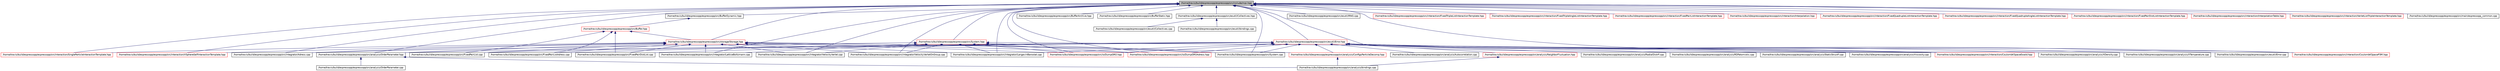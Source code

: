 digraph G
{
  edge [fontname="Helvetica",fontsize="10",labelfontname="Helvetica",labelfontsize="10"];
  node [fontname="Helvetica",fontsize="10",shape=record];
  Node1 [label="/home/travis/build/espressopp/espressopp/src/include/mpi.hpp",height=0.2,width=0.4,color="black", fillcolor="grey75", style="filled" fontcolor="black"];
  Node1 -> Node2 [dir="back",color="midnightblue",fontsize="10",style="solid",fontname="Helvetica"];
  Node2 [label="/home/travis/build/espressopp/espressopp/src/analysis/OrderParameter.hpp",height=0.2,width=0.4,color="black", fillcolor="white", style="filled",URL="$OrderParameter_8hpp.html"];
  Node2 -> Node3 [dir="back",color="midnightblue",fontsize="10",style="solid",fontname="Helvetica"];
  Node3 [label="/home/travis/build/espressopp/espressopp/src/analysis/bindings.cpp",height=0.2,width=0.4,color="black", fillcolor="white", style="filled",URL="$analysis_2bindings_8cpp.html"];
  Node2 -> Node4 [dir="back",color="midnightblue",fontsize="10",style="solid",fontname="Helvetica"];
  Node4 [label="/home/travis/build/espressopp/espressopp/src/analysis/OrderParameter.cpp",height=0.2,width=0.4,color="black", fillcolor="white", style="filled",URL="$OrderParameter_8cpp.html"];
  Node1 -> Node5 [dir="back",color="midnightblue",fontsize="10",style="solid",fontname="Helvetica"];
  Node5 [label="/home/travis/build/espressopp/espressopp/src/BufferDynamic.hpp",height=0.2,width=0.4,color="black", fillcolor="white", style="filled",URL="$BufferDynamic_8hpp.html"];
  Node5 -> Node6 [dir="back",color="midnightblue",fontsize="10",style="solid",fontname="Helvetica"];
  Node6 [label="/home/travis/build/espressopp/espressopp/src/Buffer.hpp",height=0.2,width=0.4,color="red", fillcolor="white", style="filled",URL="$Buffer_8hpp.html"];
  Node6 -> Node7 [dir="back",color="midnightblue",fontsize="10",style="solid",fontname="Helvetica"];
  Node7 [label="/home/travis/build/espressopp/espressopp/src/storage/Storage.hpp",height=0.2,width=0.4,color="red", fillcolor="white", style="filled",URL="$Storage_8hpp.html"];
  Node7 -> Node8 [dir="back",color="midnightblue",fontsize="10",style="solid",fontname="Helvetica"];
  Node8 [label="/home/travis/build/espressopp/espressopp/src/analysis/ConfigsParticleDecomp.hpp",height=0.2,width=0.4,color="red", fillcolor="white", style="filled",URL="$ConfigsParticleDecomp_8hpp.html"];
  Node8 -> Node3 [dir="back",color="midnightblue",fontsize="10",style="solid",fontname="Helvetica"];
  Node7 -> Node2 [dir="back",color="midnightblue",fontsize="10",style="solid",fontname="Helvetica"];
  Node7 -> Node9 [dir="back",color="midnightblue",fontsize="10",style="solid",fontname="Helvetica"];
  Node9 [label="/home/travis/build/espressopp/espressopp/src/FixedPairDistList.cpp",height=0.2,width=0.4,color="black", fillcolor="white", style="filled",URL="$FixedPairDistList_8cpp.html"];
  Node7 -> Node10 [dir="back",color="midnightblue",fontsize="10",style="solid",fontname="Helvetica"];
  Node10 [label="/home/travis/build/espressopp/espressopp/src/FixedPairList.cpp",height=0.2,width=0.4,color="black", fillcolor="white", style="filled",URL="$FixedPairList_8cpp.html"];
  Node7 -> Node11 [dir="back",color="midnightblue",fontsize="10",style="solid",fontname="Helvetica"];
  Node11 [label="/home/travis/build/espressopp/espressopp/src/FixedPairListAdress.cpp",height=0.2,width=0.4,color="black", fillcolor="white", style="filled",URL="$FixedPairListAdress_8cpp.html"];
  Node7 -> Node12 [dir="back",color="midnightblue",fontsize="10",style="solid",fontname="Helvetica"];
  Node12 [label="/home/travis/build/espressopp/espressopp/src/integrator/Adress.cpp",height=0.2,width=0.4,color="black", fillcolor="white", style="filled",URL="$Adress_8cpp.html"];
  Node7 -> Node13 [dir="back",color="midnightblue",fontsize="10",style="solid",fontname="Helvetica"];
  Node13 [label="/home/travis/build/espressopp/espressopp/src/integrator/LangevinBarostat.cpp",height=0.2,width=0.4,color="black", fillcolor="white", style="filled",URL="$LangevinBarostat_8cpp.html"];
  Node7 -> Node14 [dir="back",color="midnightblue",fontsize="10",style="solid",fontname="Helvetica"];
  Node14 [label="/home/travis/build/espressopp/espressopp/src/integrator/LatticeBoltzmann.cpp",height=0.2,width=0.4,color="black", fillcolor="white", style="filled",URL="$LatticeBoltzmann_8cpp.html"];
  Node7 -> Node15 [dir="back",color="midnightblue",fontsize="10",style="solid",fontname="Helvetica"];
  Node15 [label="/home/travis/build/espressopp/espressopp/src/integrator/VelocityVerlet.cpp",height=0.2,width=0.4,color="black", fillcolor="white", style="filled",URL="$VelocityVerlet_8cpp.html"];
  Node7 -> Node16 [dir="back",color="midnightblue",fontsize="10",style="solid",fontname="Helvetica"];
  Node16 [label="/home/travis/build/espressopp/espressopp/src/integrator/VelocityVerletOnGroup.cpp",height=0.2,width=0.4,color="black", fillcolor="white", style="filled",URL="$VelocityVerletOnGroup_8cpp.html"];
  Node7 -> Node17 [dir="back",color="midnightblue",fontsize="10",style="solid",fontname="Helvetica"];
  Node17 [label="/home/travis/build/espressopp/espressopp/src/interaction/SingleParticleInteractionTemplate.hpp",height=0.2,width=0.4,color="red", fillcolor="white", style="filled",URL="$SingleParticleInteractionTemplate_8hpp.html"];
  Node7 -> Node18 [dir="back",color="midnightblue",fontsize="10",style="solid",fontname="Helvetica"];
  Node18 [label="/home/travis/build/espressopp/espressopp/src/interaction/VSphereSelfInteractionTemplate.hpp",height=0.2,width=0.4,color="red", fillcolor="white", style="filled",URL="$VSphereSelfInteractionTemplate_8hpp.html"];
  Node7 -> Node19 [dir="back",color="midnightblue",fontsize="10",style="solid",fontname="Helvetica"];
  Node19 [label="/home/travis/build/espressopp/espressopp/src/io/DumpGRO.hpp",height=0.2,width=0.4,color="red", fillcolor="white", style="filled",URL="$DumpGRO_8hpp.html"];
  Node7 -> Node20 [dir="back",color="midnightblue",fontsize="10",style="solid",fontname="Helvetica"];
  Node20 [label="/home/travis/build/espressopp/espressopp/src/io/DumpGROAdress.hpp",height=0.2,width=0.4,color="red", fillcolor="white", style="filled",URL="$DumpGROAdress_8hpp.html"];
  Node7 -> Node21 [dir="back",color="midnightblue",fontsize="10",style="solid",fontname="Helvetica"];
  Node21 [label="/home/travis/build/espressopp/espressopp/src/System.cpp",height=0.2,width=0.4,color="black", fillcolor="white", style="filled",URL="$System_8cpp.html"];
  Node6 -> Node9 [dir="back",color="midnightblue",fontsize="10",style="solid",fontname="Helvetica"];
  Node6 -> Node10 [dir="back",color="midnightblue",fontsize="10",style="solid",fontname="Helvetica"];
  Node6 -> Node11 [dir="back",color="midnightblue",fontsize="10",style="solid",fontname="Helvetica"];
  Node1 -> Node22 [dir="back",color="midnightblue",fontsize="10",style="solid",fontname="Helvetica"];
  Node22 [label="/home/travis/build/espressopp/espressopp/src/BufferArchive.hpp",height=0.2,width=0.4,color="black", fillcolor="white", style="filled",URL="$BufferArchive_8hpp.html"];
  Node1 -> Node23 [dir="back",color="midnightblue",fontsize="10",style="solid",fontname="Helvetica"];
  Node23 [label="/home/travis/build/espressopp/espressopp/src/BufferStatic.hpp",height=0.2,width=0.4,color="black", fillcolor="white", style="filled",URL="$BufferStatic_8hpp.html"];
  Node1 -> Node24 [dir="back",color="midnightblue",fontsize="10",style="solid",fontname="Helvetica"];
  Node24 [label="/home/travis/build/espressopp/espressopp/src/esutil/Collectives.hpp",height=0.2,width=0.4,color="black", fillcolor="white", style="filled",URL="$Collectives_8hpp.html"];
  Node24 -> Node25 [dir="back",color="midnightblue",fontsize="10",style="solid",fontname="Helvetica"];
  Node25 [label="/home/travis/build/espressopp/espressopp/src/esutil/bindings.cpp",height=0.2,width=0.4,color="black", fillcolor="white", style="filled",URL="$esutil_2bindings_8cpp.html"];
  Node24 -> Node26 [dir="back",color="midnightblue",fontsize="10",style="solid",fontname="Helvetica"];
  Node26 [label="/home/travis/build/espressopp/espressopp/src/esutil/Collectives.cpp",height=0.2,width=0.4,color="black", fillcolor="white", style="filled",URL="$Collectives_8cpp.html"];
  Node1 -> Node27 [dir="back",color="midnightblue",fontsize="10",style="solid",fontname="Helvetica"];
  Node27 [label="/home/travis/build/espressopp/espressopp/src/esutil/Error.hpp",height=0.2,width=0.4,color="red", fillcolor="white", style="filled",URL="$Error_8hpp.html"];
  Node27 -> Node28 [dir="back",color="midnightblue",fontsize="10",style="solid",fontname="Helvetica"];
  Node28 [label="/home/travis/build/espressopp/espressopp/src/analysis/Autocorrelation.cpp",height=0.2,width=0.4,color="black", fillcolor="white", style="filled",URL="$Autocorrelation_8cpp.html"];
  Node27 -> Node8 [dir="back",color="midnightblue",fontsize="10",style="solid",fontname="Helvetica"];
  Node27 -> Node29 [dir="back",color="midnightblue",fontsize="10",style="solid",fontname="Helvetica"];
  Node29 [label="/home/travis/build/espressopp/espressopp/src/analysis/NeighborFluctuation.hpp",height=0.2,width=0.4,color="red", fillcolor="white", style="filled",URL="$NeighborFluctuation_8hpp.html"];
  Node29 -> Node3 [dir="back",color="midnightblue",fontsize="10",style="solid",fontname="Helvetica"];
  Node27 -> Node2 [dir="back",color="midnightblue",fontsize="10",style="solid",fontname="Helvetica"];
  Node27 -> Node30 [dir="back",color="midnightblue",fontsize="10",style="solid",fontname="Helvetica"];
  Node30 [label="/home/travis/build/espressopp/espressopp/src/analysis/RadialDistrF.cpp",height=0.2,width=0.4,color="black", fillcolor="white", style="filled",URL="$RadialDistrF_8cpp.html"];
  Node27 -> Node31 [dir="back",color="midnightblue",fontsize="10",style="solid",fontname="Helvetica"];
  Node31 [label="/home/travis/build/espressopp/espressopp/src/analysis/RDFatomistic.cpp",height=0.2,width=0.4,color="black", fillcolor="white", style="filled",URL="$RDFatomistic_8cpp.html"];
  Node27 -> Node32 [dir="back",color="midnightblue",fontsize="10",style="solid",fontname="Helvetica"];
  Node32 [label="/home/travis/build/espressopp/espressopp/src/analysis/StaticStructF.cpp",height=0.2,width=0.4,color="black", fillcolor="white", style="filled",URL="$StaticStructF_8cpp.html"];
  Node27 -> Node33 [dir="back",color="midnightblue",fontsize="10",style="solid",fontname="Helvetica"];
  Node33 [label="/home/travis/build/espressopp/espressopp/src/analysis/Viscosity.cpp",height=0.2,width=0.4,color="black", fillcolor="white", style="filled",URL="$Viscosity_8cpp.html"];
  Node27 -> Node34 [dir="back",color="midnightblue",fontsize="10",style="solid",fontname="Helvetica"];
  Node34 [label="/home/travis/build/espressopp/espressopp/src/analysis/XDensity.cpp",height=0.2,width=0.4,color="black", fillcolor="white", style="filled",URL="$XDensity_8cpp.html"];
  Node27 -> Node35 [dir="back",color="midnightblue",fontsize="10",style="solid",fontname="Helvetica"];
  Node35 [label="/home/travis/build/espressopp/espressopp/src/analysis/XTemperature.cpp",height=0.2,width=0.4,color="black", fillcolor="white", style="filled",URL="$XTemperature_8cpp.html"];
  Node27 -> Node36 [dir="back",color="midnightblue",fontsize="10",style="solid",fontname="Helvetica"];
  Node36 [label="/home/travis/build/espressopp/espressopp/src/esutil/Error.cpp",height=0.2,width=0.4,color="black", fillcolor="white", style="filled",URL="$Error_8cpp.html"];
  Node27 -> Node9 [dir="back",color="midnightblue",fontsize="10",style="solid",fontname="Helvetica"];
  Node27 -> Node10 [dir="back",color="midnightblue",fontsize="10",style="solid",fontname="Helvetica"];
  Node27 -> Node11 [dir="back",color="midnightblue",fontsize="10",style="solid",fontname="Helvetica"];
  Node27 -> Node13 [dir="back",color="midnightblue",fontsize="10",style="solid",fontname="Helvetica"];
  Node27 -> Node37 [dir="back",color="midnightblue",fontsize="10",style="solid",fontname="Helvetica"];
  Node37 [label="/home/travis/build/espressopp/espressopp/src/interaction/CoulombKSpaceEwald.hpp",height=0.2,width=0.4,color="red", fillcolor="white", style="filled",URL="$CoulombKSpaceEwald_8hpp.html"];
  Node27 -> Node38 [dir="back",color="midnightblue",fontsize="10",style="solid",fontname="Helvetica"];
  Node38 [label="/home/travis/build/espressopp/espressopp/src/interaction/CoulombKSpaceP3M.hpp",height=0.2,width=0.4,color="red", fillcolor="white", style="filled",URL="$CoulombKSpaceP3M_8hpp.html"];
  Node27 -> Node19 [dir="back",color="midnightblue",fontsize="10",style="solid",fontname="Helvetica"];
  Node27 -> Node20 [dir="back",color="midnightblue",fontsize="10",style="solid",fontname="Helvetica"];
  Node27 -> Node21 [dir="back",color="midnightblue",fontsize="10",style="solid",fontname="Helvetica"];
  Node1 -> Node39 [dir="back",color="midnightblue",fontsize="10",style="solid",fontname="Helvetica"];
  Node39 [label="/home/travis/build/espressopp/espressopp/src/esutil/RNG.cpp",height=0.2,width=0.4,color="black", fillcolor="white", style="filled",URL="$RNG_8cpp.html"];
  Node1 -> Node7 [dir="back",color="midnightblue",fontsize="10",style="solid",fontname="Helvetica"];
  Node1 -> Node40 [dir="back",color="midnightblue",fontsize="10",style="solid",fontname="Helvetica"];
  Node40 [label="/home/travis/build/espressopp/espressopp/src/System.hpp",height=0.2,width=0.4,color="red", fillcolor="white", style="filled",URL="$System_8hpp.html"];
  Node40 -> Node12 [dir="back",color="midnightblue",fontsize="10",style="solid",fontname="Helvetica"];
  Node40 -> Node13 [dir="back",color="midnightblue",fontsize="10",style="solid",fontname="Helvetica"];
  Node40 -> Node14 [dir="back",color="midnightblue",fontsize="10",style="solid",fontname="Helvetica"];
  Node40 -> Node15 [dir="back",color="midnightblue",fontsize="10",style="solid",fontname="Helvetica"];
  Node40 -> Node16 [dir="back",color="midnightblue",fontsize="10",style="solid",fontname="Helvetica"];
  Node40 -> Node37 [dir="back",color="midnightblue",fontsize="10",style="solid",fontname="Helvetica"];
  Node40 -> Node19 [dir="back",color="midnightblue",fontsize="10",style="solid",fontname="Helvetica"];
  Node40 -> Node20 [dir="back",color="midnightblue",fontsize="10",style="solid",fontname="Helvetica"];
  Node40 -> Node21 [dir="back",color="midnightblue",fontsize="10",style="solid",fontname="Helvetica"];
  Node1 -> Node12 [dir="back",color="midnightblue",fontsize="10",style="solid",fontname="Helvetica"];
  Node1 -> Node13 [dir="back",color="midnightblue",fontsize="10",style="solid",fontname="Helvetica"];
  Node1 -> Node14 [dir="back",color="midnightblue",fontsize="10",style="solid",fontname="Helvetica"];
  Node1 -> Node15 [dir="back",color="midnightblue",fontsize="10",style="solid",fontname="Helvetica"];
  Node1 -> Node16 [dir="back",color="midnightblue",fontsize="10",style="solid",fontname="Helvetica"];
  Node1 -> Node41 [dir="back",color="midnightblue",fontsize="10",style="solid",fontname="Helvetica"];
  Node41 [label="/home/travis/build/espressopp/espressopp/src/interaction/FixedTripleListInteractionTemplate.hpp",height=0.2,width=0.4,color="red", fillcolor="white", style="filled",URL="$FixedTripleListInteractionTemplate_8hpp.html"];
  Node1 -> Node42 [dir="back",color="midnightblue",fontsize="10",style="solid",fontname="Helvetica"];
  Node42 [label="/home/travis/build/espressopp/espressopp/src/interaction/FixedTripleAngleListInteractionTemplate.hpp",height=0.2,width=0.4,color="red", fillcolor="white", style="filled",URL="$FixedTripleAngleListInteractionTemplate_8hpp.html"];
  Node1 -> Node43 [dir="back",color="midnightblue",fontsize="10",style="solid",fontname="Helvetica"];
  Node43 [label="/home/travis/build/espressopp/espressopp/src/interaction/FixedPairListInteractionTemplate.hpp",height=0.2,width=0.4,color="red", fillcolor="white", style="filled",URL="$FixedPairListInteractionTemplate_8hpp.html"];
  Node1 -> Node17 [dir="back",color="midnightblue",fontsize="10",style="solid",fontname="Helvetica"];
  Node1 -> Node44 [dir="back",color="midnightblue",fontsize="10",style="solid",fontname="Helvetica"];
  Node44 [label="/home/travis/build/espressopp/espressopp/src/interaction/Interpolation.hpp",height=0.2,width=0.4,color="red", fillcolor="white", style="filled",URL="$Interpolation_8hpp.html"];
  Node1 -> Node37 [dir="back",color="midnightblue",fontsize="10",style="solid",fontname="Helvetica"];
  Node1 -> Node38 [dir="back",color="midnightblue",fontsize="10",style="solid",fontname="Helvetica"];
  Node1 -> Node45 [dir="back",color="midnightblue",fontsize="10",style="solid",fontname="Helvetica"];
  Node45 [label="/home/travis/build/espressopp/espressopp/src/interaction/FixedQuadrupleListInteractionTemplate.hpp",height=0.2,width=0.4,color="red", fillcolor="white", style="filled",URL="$FixedQuadrupleListInteractionTemplate_8hpp.html"];
  Node1 -> Node46 [dir="back",color="midnightblue",fontsize="10",style="solid",fontname="Helvetica"];
  Node46 [label="/home/travis/build/espressopp/espressopp/src/interaction/FixedQuadrupleAngleListInteractionTemplate.hpp",height=0.2,width=0.4,color="red", fillcolor="white", style="filled",URL="$FixedQuadrupleAngleListInteractionTemplate_8hpp.html"];
  Node1 -> Node47 [dir="back",color="midnightblue",fontsize="10",style="solid",fontname="Helvetica"];
  Node47 [label="/home/travis/build/espressopp/espressopp/src/interaction/FixedPairDistListInteractionTemplate.hpp",height=0.2,width=0.4,color="red", fillcolor="white", style="filled",URL="$FixedPairDistListInteractionTemplate_8hpp.html"];
  Node1 -> Node48 [dir="back",color="midnightblue",fontsize="10",style="solid",fontname="Helvetica"];
  Node48 [label="/home/travis/build/espressopp/espressopp/src/interaction/InterpolationTable.hpp",height=0.2,width=0.4,color="red", fillcolor="white", style="filled",URL="$InterpolationTable_8hpp.html"];
  Node1 -> Node49 [dir="back",color="midnightblue",fontsize="10",style="solid",fontname="Helvetica"];
  Node49 [label="/home/travis/build/espressopp/espressopp/src/interaction/VerletListTripleInteractionTemplate.hpp",height=0.2,width=0.4,color="red", fillcolor="white", style="filled",URL="$VerletListTripleInteractionTemplate_8hpp.html"];
  Node1 -> Node18 [dir="back",color="midnightblue",fontsize="10",style="solid",fontname="Helvetica"];
  Node1 -> Node19 [dir="back",color="midnightblue",fontsize="10",style="solid",fontname="Helvetica"];
  Node1 -> Node20 [dir="back",color="midnightblue",fontsize="10",style="solid",fontname="Helvetica"];
  Node1 -> Node50 [dir="back",color="midnightblue",fontsize="10",style="solid",fontname="Helvetica"];
  Node50 [label="/home/travis/build/espressopp/espressopp/src/main/espressopp_common.cpp",height=0.2,width=0.4,color="black", fillcolor="white", style="filled",URL="$espressopp__common_8cpp.html"];
  Node1 -> Node21 [dir="back",color="midnightblue",fontsize="10",style="solid",fontname="Helvetica"];
}
